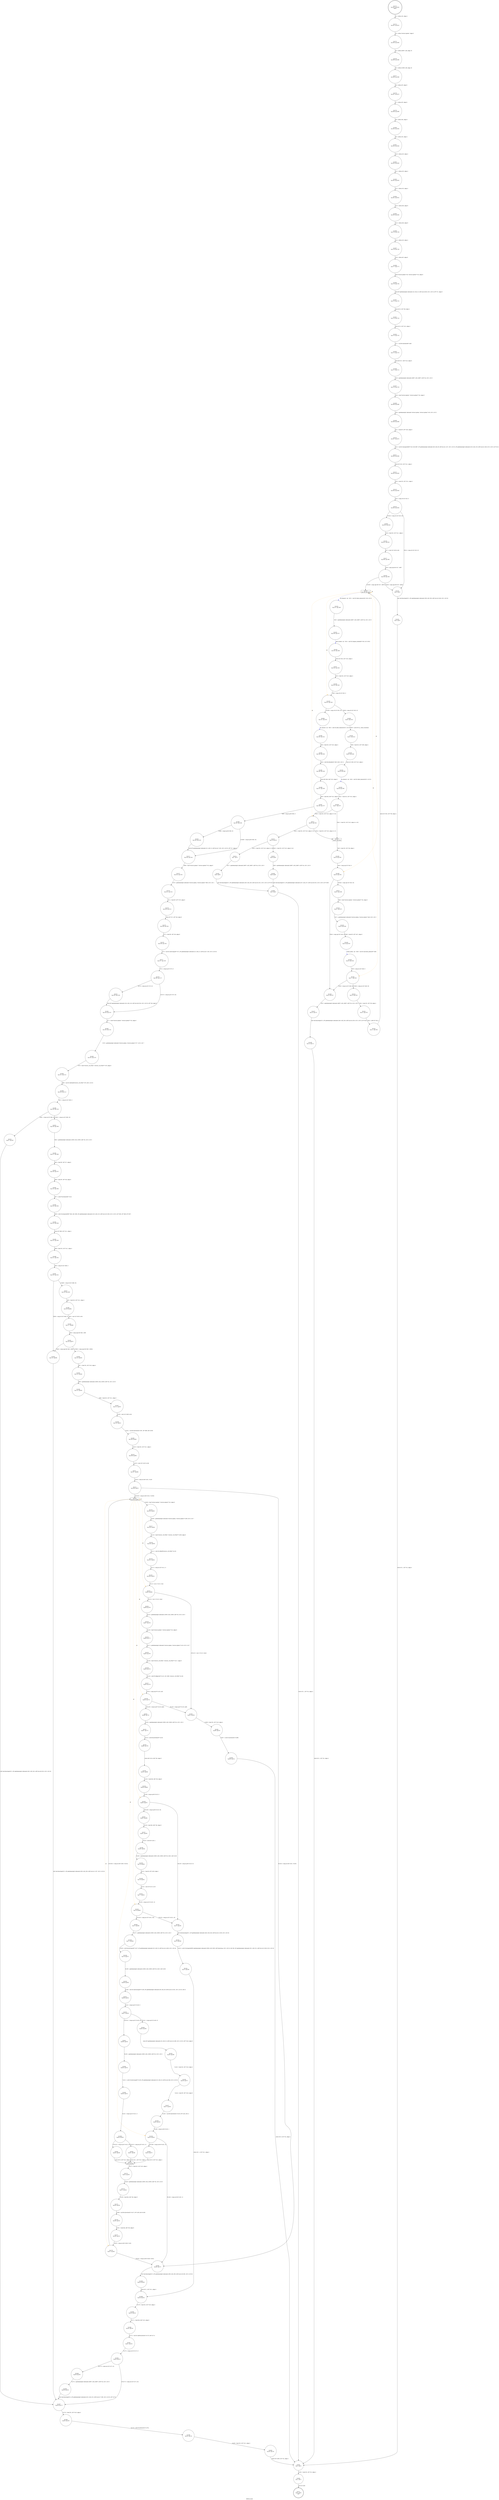 digraph deliver_local {
label="deliver_local"
1371 [label="N1371\n(rp:0, ep:0)\nexit", shape="doublecircle"]
1372 [label="N1372\n(rp:192, ep:192)\nentry", shape="doublecircle"]
1372 -> 1374 [label="%2 = alloca i32, align 4"]
1374 [label="N1374\n(rp:191, ep:191)", shape="circle"]
1374 -> 1375 [label="%3 = alloca %struct.qitem*, align 8"]
1375 [label="N1375\n(rp:190, ep:190)", shape="circle"]
1375 -> 1376 [label="%4 = alloca [4097 x i8], align 16"]
1376 [label="N1376\n(rp:189, ep:189)", shape="circle"]
1376 -> 1377 [label="%5 = alloca [1000 x i8], align 16"]
1377 [label="N1377\n(rp:188, ep:188)", shape="circle"]
1377 -> 1378 [label="%6 = alloca i8*, align 8"]
1378 [label="N1378\n(rp:187, ep:187)", shape="circle"]
1378 -> 1379 [label="%7 = alloca i8*, align 8"]
1379 [label="N1379\n(rp:186, ep:186)", shape="circle"]
1379 -> 1380 [label="%8 = alloca i64, align 8"]
1380 [label="N1380\n(rp:185, ep:185)", shape="circle"]
1380 -> 1381 [label="%9 = alloca i32, align 4"]
1381 [label="N1381\n(rp:184, ep:184)", shape="circle"]
1381 -> 1382 [label="%10 = alloca i32, align 4"]
1382 [label="N1382\n(rp:183, ep:183)", shape="circle"]
1382 -> 1383 [label="%11 = alloca i32, align 4"]
1383 [label="N1383\n(rp:182, ep:182)", shape="circle"]
1383 -> 1384 [label="%12 = alloca i32, align 4"]
1384 [label="N1384\n(rp:181, ep:181)", shape="circle"]
1384 -> 1385 [label="%13 = alloca i64, align 8"]
1385 [label="N1385\n(rp:180, ep:180)", shape="circle"]
1385 -> 1386 [label="%14 = alloca i64, align 8"]
1386 [label="N1386\n(rp:179, ep:179)", shape="circle"]
1386 -> 1387 [label="%15 = alloca i32, align 4"]
1387 [label="N1387\n(rp:178, ep:178)", shape="circle"]
1387 -> 1388 [label="%16 = alloca i8*, align 8"]
1388 [label="N1388\n(rp:177, ep:177)", shape="circle"]
1388 -> 1394 [label="store %struct.qitem* %0, %struct.qitem** %3, align 8"]
1394 [label="N1394\n(rp:176, ep:176)", shape="circle"]
1394 -> 1397 [label="store i8* getelementptr inbounds ([2 x i8], [2 x i8]* @.str.246, i32 0, i32 0), i8** %7, align 8"]
1397 [label="N1397\n(rp:175, ep:175)", shape="circle"]
1397 -> 1401 [label="store i32 0, i32* %9, align 4"]
1401 [label="N1401\n(rp:174, ep:174)", shape="circle"]
1401 -> 1404 [label="store i32 0, i32* %12, align 4"]
1404 [label="N1404\n(rp:173, ep:173)", shape="circle"]
1404 -> 1405 [label="%17 = call i64 @time(i64* null)"]
1405 [label="N1405\n(rp:172, ep:172)", shape="circle"]
1405 -> 1406 [label="store i64 %17, i64* %14, align 8"]
1406 [label="N1406\n(rp:171, ep:171)", shape="circle"]
1406 -> 1407 [label="%18 = getelementptr inbounds [4097 x i8], [4097 x i8]* %4, i32 0, i32 0"]
1407 [label="N1407\n(rp:170, ep:170)", shape="circle"]
1407 -> 1408 [label="%19 = load %struct.qitem*, %struct.qitem** %3, align 8"]
1408 [label="N1408\n(rp:169, ep:169)", shape="circle"]
1408 -> 1409 [label="%20 = getelementptr inbounds %struct.qitem, %struct.qitem* %19, i32 0, i32 2"]
1409 [label="N1409\n(rp:168, ep:168)", shape="circle"]
1409 -> 1410 [label="%21 = load i8*, i8** %20, align 8"]
1410 [label="N1410\n(rp:167, ep:167)", shape="circle"]
1410 -> 1411 [label="%22 = call i32 @snprintf(i8* %18, i64 4097, i8* getelementptr inbounds ([6 x i8], [6 x i8]* @.str.1.247, i32 0, i32 0), i8* getelementptr inbounds ([10 x i8], [10 x i8]* @.str.2.248, i32 0, i32 0), i8* %21)"]
1411 [label="N1411\n(rp:166, ep:166)", shape="circle"]
1411 -> 1412 [label="store i32 %22, i32* %11, align 4"]
1412 [label="N1412\n(rp:165, ep:165)", shape="circle"]
1412 -> 1413 [label="%23 = load i32, i32* %11, align 4"]
1413 [label="N1413\n(rp:164, ep:164)", shape="circle"]
1413 -> 1414 [label="%24 = icmp slt i32 %23, 0"]
1414 [label="N1414\n(rp:163, ep:163)", shape="circle"]
1414 -> 1605 [label="[!(%24 = icmp slt i32 %23, 0)]"]
1414 -> 1419 [label="[%24 = icmp slt i32 %23, 0]"]
1416 [label="N1416\n(rp:161, ep:161)", shape="circle"]
1416 -> 1417 [label="%27 = sext i32 %26 to i64"]
1417 [label="N1417\n(rp:160, ep:160)", shape="circle"]
1417 -> 1418 [label="%28 = icmp uge i64 %27, 4097"]
1418 [label="N1418\n(rp:159, ep:159)", shape="circle"]
1418 -> 1419 [label="[%28 = icmp uge i64 %27, 4097]"]
1418 -> 1423 [label="[!(%28 = icmp uge i64 %27, 4097)]"]
1419 [label="N1419\n(rp:4, ep:4)", shape="circle"]
1419 -> 1420 [label="call void @syslog(i32 5, i8* getelementptr inbounds ([28 x i8], [28 x i8]* @.str.3.249, i32 0, i32 0))"]
1420 [label="N1420\n(rp:3, ep:3)", shape="circle"]
1420 -> 1602 [label="store i32 1, i32* %2, align 4"]
1423 [label="N1423\n(rp:158, ep:149)", shape="box"]
1423 -> 1424 [label="do_timeout --@-- %32 = call i32 @do_timeout(i32 100, i32 0)", style="dashed", color="blue"]
1423 -> 1423 [label="@", style="dashed", color="orange"]
1423 -> 1429 [label="@", style="dashed", color="orange"]
1423 -> 1445 [label="@", style="dashed", color="orange"]
1423 -> 1611 [label="@", style="dashed", color="orange"]
1423 -> 1439 [label="@", style="dashed", color="orange"]
1424 [label="N1424\n(rp:157, ep:148)", shape="circle"]
1424 -> 1425 [label="%33 = getelementptr inbounds [4097 x i8], [4097 x i8]* %4, i32 0, i32 0"]
1425 [label="N1425\n(rp:156, ep:147)", shape="circle"]
1425 -> 1426 [label="open_locked --@-- %34 = call i32 @open_locked(i8* %33, i32 1025)", style="dashed", color="blue"]
1426 [label="N1426\n(rp:155, ep:146)", shape="circle"]
1426 -> 1427 [label="store i32 %34, i32* %10, align 4"]
1427 [label="N1427\n(rp:154, ep:145)", shape="circle"]
1427 -> 1428 [label="%35 = load i32, i32* %10, align 4"]
1428 [label="N1428\n(rp:153, ep:144)", shape="circle"]
1428 -> 1429 [label="%36 = icmp slt i32 %35, 0"]
1429 [label="N1429\n(rp:152, ep:143)", shape="circle"]
1429 -> 1608 [label="[%36 = icmp slt i32 %35, 0]"]
1429 -> 1609 [label="[!(%36 = icmp slt i32 %35, 0)]"]
1432 [label="N1432\n(rp:31, ep:141)", shape="circle"]
1432 -> 1433 [label="%39 = load i32, i32* %38, align 4"]
1433 [label="N1433\n(rp:30, ep:140)", shape="circle"]
1433 -> 1434 [label="store i32 %39, i32* %15, align 4"]
1434 [label="N1434\n(rp:29, ep:139)", shape="circle"]
1434 -> 1435 [label="do_timeout --@-- %40 = call i32 @do_timeout(i32 0, i32 0)", style="dashed", color="blue"]
1435 [label="N1435\n(rp:28, ep:138)", shape="circle"]
1435 -> 1436 [label="%41 = load i32, i32* %15, align 4"]
1436 [label="N1436\n(rp:27, ep:137)", shape="circle"]
1436 -> 1611 [label="[%41 = load i32, i32* %15, align 4!=13]"]
1436 -> 1437 [label="[%41 = load i32, i32* %15, align 4==13]"]
1437 [label="N1437\n(rp:25, ep:136)", shape="box"]
1437 -> 1438 [label="%43 = load i32, i32* %9, align 4"]
1438 [label="N1438\n(rp:24, ep:135)", shape="circle"]
1438 -> 1439 [label="%44 = icmp sgt i32 %43, 0"]
1439 [label="N1439\n(rp:23, ep:134)", shape="circle"]
1439 -> 1617 [label="[!(%44 = icmp sgt i32 %43, 0)]"]
1439 -> 1446 [label="[%44 = icmp sgt i32 %43, 0]"]
1441 [label="N1441\n(rp:21, ep:157)", shape="circle"]
1441 -> 1442 [label="%47 = getelementptr inbounds %struct.qitem, %struct.qitem* %46, i32 0, i32 2"]
1442 [label="N1442\n(rp:20, ep:156)", shape="circle"]
1442 -> 1443 [label="%48 = load i8*, i8** %47, align 8"]
1443 [label="N1443\n(rp:19, ep:155)", shape="circle"]
1443 -> 1444 [label="create_mbox --@-- %49 = call i32 @create_mbox(i8* %48)", style="dashed", color="blue"]
1444 [label="N1444\n(rp:18, ep:154)", shape="circle"]
1444 -> 1445 [label="%50 = icmp ne i32 %49, 0"]
1445 [label="N1445\n(rp:17, ep:153)", shape="circle"]
1445 -> 1619 [label="[!(%50 = icmp ne i32 %49, 0)]"]
1445 -> 1446 [label="[%50 = icmp ne i32 %49, 0]"]
1446 [label="N1446\n(rp:16, ep:13)", shape="circle"]
1446 -> 1447 [label="%52 = getelementptr inbounds [4097 x i8], [4097 x i8]* %4, i32 0, i32 0"]
1447 [label="N1447\n(rp:15, ep:12)", shape="circle"]
1447 -> 1448 [label="call void @syslog(i32 3, i8* getelementptr inbounds ([45 x i8], [45 x i8]* @.str.4.250, i32 0, i32 0), i8* %52)"]
1448 [label="N1448\n(rp:14, ep:11)", shape="circle"]
1448 -> 1602 [label="store i32 1, i32* %2, align 4"]
1451 [label="N1451\n(rp:12, ep:151)", shape="circle"]
1451 -> 1452 [label="%55 = add i32 %54, 1"]
1452 [label="N1452\n(rp:11, ep:150)", shape="circle"]
1452 -> 1423 [label="store i32 %55, i32* %9, align 4"]
1455 [label="N1455\n(rp:6, ep:6)", shape="circle"]
1455 -> 1460 [label="call void @syslog(i32 5, i8* getelementptr inbounds ([43 x i8], [43 x i8]* @.str.5.251, i32 0, i32 0), i8* %57)"]
1458 [label="N1458\n(rp:8, ep:8)", shape="circle"]
1458 -> 1460 [label="call void @syslog(i32 5, i8* getelementptr inbounds ([47 x i8], [47 x i8]* @.str.6.252, i32 0, i32 0), i8* %59)"]
1460 [label="N1460\n(rp:5, ep:5)", shape="circle"]
1460 -> 1602 [label="store i32 1, i32* %2, align 4"]
1463 [label="N1463\n(rp:150, ep:131)", shape="circle"]
1463 -> 1464 [label="%63 = load i32, i32* %10, align 4"]
1464 [label="N1464\n(rp:149, ep:130)", shape="circle"]
1464 -> 1465 [label="%64 = call i64 @lseek(i32 %63, i64 0, i32 2)"]
1465 [label="N1465\n(rp:148, ep:129)", shape="circle"]
1465 -> 1466 [label="store i64 %64, i64* %13, align 8"]
1466 [label="N1466\n(rp:147, ep:128)", shape="circle"]
1466 -> 1467 [label="%65 = load i64, i64* %13, align 8"]
1467 [label="N1467\n(rp:146, ep:127)", shape="circle"]
1467 -> 1468 [label="%66 = icmp eq i64 %65, 0"]
1468 [label="N1468\n(rp:145, ep:126)", shape="circle"]
1468 -> 1620 [label="[%66 = icmp eq i64 %65, 0]"]
1468 -> 1471 [label="[!(%66 = icmp eq i64 %65, 0)]"]
1471 [label="N1471\n(rp:143, ep:124)", shape="circle"]
1471 -> 1472 [label="%69 = load %struct.qitem*, %struct.qitem** %3, align 8"]
1472 [label="N1472\n(rp:142, ep:123)", shape="circle"]
1472 -> 1473 [label="%70 = getelementptr inbounds %struct.qitem, %struct.qitem* %69, i32 0, i32 1"]
1473 [label="N1473\n(rp:141, ep:122)", shape="circle"]
1473 -> 1474 [label="%71 = load i8*, i8** %70, align 8"]
1474 [label="N1474\n(rp:140, ep:121)", shape="circle"]
1474 -> 1475 [label="store i8* %71, i8** %6, align 8"]
1475 [label="N1475\n(rp:139, ep:120)", shape="circle"]
1475 -> 1476 [label="%72 = load i8*, i8** %6, align 8"]
1476 [label="N1476\n(rp:138, ep:119)", shape="circle"]
1476 -> 1477 [label="%73 = call i32 @strcmp(i8* %72, i8* getelementptr inbounds ([1 x i8], [1 x i8]* @.str.7.253, i32 0, i32 0))"]
1477 [label="N1477\n(rp:137, ep:118)", shape="circle"]
1477 -> 1478 [label="%74 = icmp eq i32 %73, 0"]
1478 [label="N1478\n(rp:136, ep:117)", shape="circle"]
1478 -> 1622 [label="[%74 = icmp eq i32 %73, 0]"]
1478 -> 1481 [label="[!(%74 = icmp eq i32 %73, 0)]"]
1481 [label="N1481\n(rp:134, ep:115)", shape="circle"]
1481 -> 1482 [label="%77 = load %struct.qitem*, %struct.qitem** %3, align 8"]
1482 [label="N1482\n(rp:133, ep:114)", shape="circle"]
1482 -> 1483 [label="%78 = getelementptr inbounds %struct.qitem, %struct.qitem* %77, i32 0, i32 7"]
1483 [label="N1483\n(rp:132, ep:113)", shape="circle"]
1483 -> 1484 [label="%79 = load %struct._IO_FILE*, %struct._IO_FILE** %78, align 8"]
1484 [label="N1484\n(rp:131, ep:112)", shape="circle"]
1484 -> 1485 [label="%80 = call i32 @fseek(%struct._IO_FILE* %79, i64 0, i32 0)"]
1485 [label="N1485\n(rp:130, ep:111)", shape="circle"]
1485 -> 1486 [label="%81 = icmp ne i32 %80, 0"]
1486 [label="N1486\n(rp:129, ep:110)", shape="circle"]
1486 -> 1624 [label="[%81 = icmp ne i32 %80, 0]"]
1486 -> 1625 [label="[!(%81 = icmp ne i32 %80, 0)]"]
1490 [label="N1490\n(rp:127, ep:108)", shape="circle"]
1490 -> 1491 [label="%85 = load i8*, i8** %7, align 8"]
1491 [label="N1491\n(rp:126, ep:107)", shape="circle"]
1491 -> 1492 [label="%86 = load i8*, i8** %6, align 8"]
1492 [label="N1492\n(rp:125, ep:106)", shape="circle"]
1492 -> 1493 [label="%87 = call i8* @ctime(i64* %14)"]
1493 [label="N1493\n(rp:124, ep:105)", shape="circle"]
1493 -> 1494 [label="%88 = call i32 @snprintf(i8* %84, i64 1000, i8* getelementptr inbounds ([13 x i8], [13 x i8]* @.str.10.256, i32 0, i32 0), i8* %85, i8* %86, i8* %87)"]
1494 [label="N1494\n(rp:123, ep:104)", shape="circle"]
1494 -> 1495 [label="store i32 %88, i32* %11, align 4"]
1495 [label="N1495\n(rp:122, ep:103)", shape="circle"]
1495 -> 1496 [label="%89 = load i32, i32* %11, align 4"]
1496 [label="N1496\n(rp:121, ep:102)", shape="circle"]
1496 -> 1497 [label="%90 = icmp slt i32 %89, 0"]
1497 [label="N1497\n(rp:120, ep:101)", shape="circle"]
1497 -> 1627 [label="[!(%90 = icmp slt i32 %89, 0)]"]
1497 -> 1502 [label="[%90 = icmp slt i32 %89, 0]"]
1499 [label="N1499\n(rp:118, ep:99)", shape="circle"]
1499 -> 1500 [label="%93 = sext i32 %92 to i64"]
1500 [label="N1500\n(rp:117, ep:98)", shape="circle"]
1500 -> 1501 [label="%94 = icmp uge i64 %93, 1000"]
1501 [label="N1501\n(rp:116, ep:97)", shape="circle"]
1501 -> 1629 [label="[!(%94 = icmp uge i64 %93, 1000)]"]
1501 -> 1502 [label="[%94 = icmp uge i64 %93, 1000]"]
1502 [label="N1502\n(rp:115, ep:96)", shape="circle"]
1502 -> 1597 [label="call void @syslog(i32 5, i8* getelementptr inbounds ([50 x i8], [50 x i8]* @.str.11.257, i32 0, i32 0))"]
1505 [label="N1505\n(rp:113, ep:94)", shape="circle"]
1505 -> 1506 [label="%98 = getelementptr inbounds [1000 x i8], [1000 x i8]* %5, i32 0, i32 0"]
1506 [label="N1506\n(rp:112, ep:93)", shape="circle"]
1506 -> 1507 [label="%99 = load i32, i32* %11, align 4"]
1507 [label="N1507\n(rp:111, ep:92)", shape="circle"]
1507 -> 1508 [label="%100 = sext i32 %99 to i64"]
1508 [label="N1508\n(rp:110, ep:91)", shape="circle"]
1508 -> 1509 [label="%101 = call i64 @write(i32 %97, i8* %98, i64 %100)"]
1509 [label="N1509\n(rp:109, ep:90)", shape="circle"]
1509 -> 1510 [label="%102 = load i32, i32* %11, align 4"]
1510 [label="N1510\n(rp:108, ep:89)", shape="circle"]
1510 -> 1511 [label="%103 = sext i32 %102 to i64"]
1511 [label="N1511\n(rp:107, ep:88)", shape="circle"]
1511 -> 1512 [label="%104 = icmp ne i64 %101, %103"]
1512 [label="N1512\n(rp:106, ep:87)", shape="circle"]
1512 -> 1585 [label="[%104 = icmp ne i64 %101, %103]"]
1512 -> 1515 [label="[!(%104 = icmp ne i64 %101, %103)]"]
1515 [label="N1515\n(rp:105, ep:86)", shape="box"]
1515 -> 1516 [label="%108 = load %struct.qitem*, %struct.qitem** %3, align 8"]
1515 -> 1515 [label="@", style="dashed", color="orange"]
1515 -> 1521 [label="@", style="dashed", color="orange"]
1515 -> 1542 [label="@", style="dashed", color="orange"]
1515 -> 1559 [label="@", style="dashed", color="orange"]
1515 -> 1528 [label="@", style="dashed", color="orange"]
1515 -> 1578 [label="@", style="dashed", color="orange"]
1515 -> 1535 [label="@", style="dashed", color="orange"]
1516 [label="N1516\n(rp:104, ep:85)", shape="circle"]
1516 -> 1517 [label="%109 = getelementptr inbounds %struct.qitem, %struct.qitem* %108, i32 0, i32 7"]
1517 [label="N1517\n(rp:103, ep:84)", shape="circle"]
1517 -> 1518 [label="%110 = load %struct._IO_FILE*, %struct._IO_FILE** %109, align 8"]
1518 [label="N1518\n(rp:102, ep:83)", shape="circle"]
1518 -> 1519 [label="%111 = call i32 @feof(%struct._IO_FILE* %110)"]
1519 [label="N1519\n(rp:101, ep:82)", shape="circle"]
1519 -> 1520 [label="%112 = icmp ne i32 %111, 0"]
1520 [label="N1520\n(rp:100, ep:81)", shape="circle"]
1520 -> 1521 [label="%113 = xor i1 %112, true"]
1521 [label="N1521\n(rp:99, ep:80)", shape="circle"]
1521 -> 1632 [label="[%113 = xor i1 %112, true]"]
1521 -> 1581 [label="[!(%113 = xor i1 %112, true)]"]
1523 [label="N1523\n(rp:97, ep:78)", shape="circle"]
1523 -> 1524 [label="%116 = load %struct.qitem*, %struct.qitem** %3, align 8"]
1524 [label="N1524\n(rp:96, ep:77)", shape="circle"]
1524 -> 1525 [label="%117 = getelementptr inbounds %struct.qitem, %struct.qitem* %116, i32 0, i32 7"]
1525 [label="N1525\n(rp:95, ep:76)", shape="circle"]
1525 -> 1526 [label="%118 = load %struct._IO_FILE*, %struct._IO_FILE** %117, align 8"]
1526 [label="N1526\n(rp:94, ep:75)", shape="circle"]
1526 -> 1527 [label="%119 = call i8* @fgets(i8* %115, i32 1000, %struct._IO_FILE* %118)"]
1527 [label="N1527\n(rp:93, ep:74)", shape="circle"]
1527 -> 1528 [label="%120 = icmp eq i8* %119, null"]
1528 [label="N1528\n(rp:92, ep:73)", shape="circle"]
1528 -> 1635 [label="[!(%120 = icmp eq i8* %119, null)]"]
1528 -> 1581 [label="[%120 = icmp eq i8* %119, null]"]
1531 [label="N1531\n(rp:87, ep:71)", shape="circle"]
1531 -> 1532 [label="%124 = call i64 @strlen(i8* %123)"]
1532 [label="N1532\n(rp:86, ep:70)", shape="circle"]
1532 -> 1533 [label="store i64 %124, i64* %8, align 8"]
1533 [label="N1533\n(rp:85, ep:69)", shape="circle"]
1533 -> 1534 [label="%125 = load i64, i64* %8, align 8"]
1534 [label="N1534\n(rp:84, ep:68)", shape="circle"]
1534 -> 1535 [label="%126 = icmp eq i64 %125, 0"]
1535 [label="N1535\n(rp:83, ep:67)", shape="circle"]
1535 -> 1637 [label="[!(%126 = icmp eq i64 %125, 0)]"]
1535 -> 1543 [label="[%126 = icmp eq i64 %125, 0]"]
1537 [label="N1537\n(rp:81, ep:65)", shape="circle"]
1537 -> 1538 [label="%129 = sub i64 %128, 1"]
1538 [label="N1538\n(rp:80, ep:64)", shape="circle"]
1538 -> 1539 [label="%130 = getelementptr inbounds [1000 x i8], [1000 x i8]* %5, i64 0, i64 %129"]
1539 [label="N1539\n(rp:79, ep:63)", shape="circle"]
1539 -> 1540 [label="%131 = load i8, i8* %130, align 1"]
1540 [label="N1540\n(rp:78, ep:62)", shape="circle"]
1540 -> 1541 [label="%132 = sext i8 %131 to i32"]
1541 [label="N1541\n(rp:77, ep:61)", shape="circle"]
1541 -> 1542 [label="%133 = icmp ne i32 %132, 10"]
1542 [label="N1542\n(rp:76, ep:60)", shape="circle"]
1542 -> 1639 [label="[!(%133 = icmp ne i32 %132, 10)]"]
1542 -> 1543 [label="[%133 = icmp ne i32 %132, 10]"]
1543 [label="N1543\n(rp:75, ep:30)", shape="circle"]
1543 -> 1544 [label="call void @syslog(i32 2, i8* getelementptr inbounds ([44 x i8], [44 x i8]* @.str.12.258, i32 0, i32 0))"]
1544 [label="N1544\n(rp:74, ep:29)", shape="circle"]
1544 -> 1545 [label="%135 = call i32 @snprintf(i8* getelementptr inbounds ([200 x i8], [200 x i8]* @errmsg, i32 0, i32 0), i64 200, i8* getelementptr inbounds ([21 x i8], [21 x i8]* @.str.13.259, i32 0, i32 0))"]
1545 [label="N1545\n(rp:73, ep:28)", shape="circle"]
1545 -> 1588 [label="store i32 -1, i32* %11, align 4"]
1548 [label="N1548\n(rp:71, ep:58)", shape="circle"]
1548 -> 1549 [label="%138 = call i64 @strspn(i8* %137, i8* getelementptr inbounds ([2 x i8], [2 x i8]* @.str.14.260, i32 0, i32 0))"]
1549 [label="N1549\n(rp:70, ep:57)", shape="circle"]
1549 -> 1550 [label="%139 = getelementptr inbounds [1000 x i8], [1000 x i8]* %5, i64 0, i64 %138"]
1550 [label="N1550\n(rp:69, ep:56)", shape="circle"]
1550 -> 1551 [label="%140 = call i32 @strncmp(i8* %139, i8* getelementptr inbounds ([6 x i8], [6 x i8]* @.str.15.261, i32 0, i32 0), i64 5)"]
1551 [label="N1551\n(rp:68, ep:55)", shape="circle"]
1551 -> 1552 [label="%141 = icmp eq i32 %140, 0"]
1552 [label="N1552\n(rp:67, ep:54)", shape="circle"]
1552 -> 1640 [label="[%141 = icmp eq i32 %140, 0]"]
1552 -> 1641 [label="[!(%141 = icmp eq i32 %140, 0)]"]
1555 [label="N1555\n(rp:59, ep:38)", shape="circle"]
1555 -> 1556 [label="%143 = load i32, i32* %10, align 4"]
1556 [label="N1556\n(rp:58, ep:37)", shape="circle"]
1556 -> 1557 [label="%144 = load i8*, i8** %16, align 8"]
1557 [label="N1557\n(rp:57, ep:36)", shape="circle"]
1557 -> 1558 [label="%145 = call i64 @write(i32 %143, i8* %144, i64 1)"]
1558 [label="N1558\n(rp:56, ep:35)", shape="circle"]
1558 -> 1559 [label="%146 = icmp ne i64 %145, 1"]
1559 [label="N1559\n(rp:55, ep:34)", shape="circle"]
1559 -> 1643 [label="[!(%146 = icmp ne i64 %145, 1)]"]
1559 -> 1585 [label="[%146 = icmp ne i64 %145, 1]"]
1564 [label="N1564\n(rp:65, ep:52)", shape="circle"]
1564 -> 1565 [label="%151 = call i32 @strcmp(i8* %150, i8* getelementptr inbounds ([2 x i8], [2 x i8]* @.str.246, i32 0, i32 0))"]
1565 [label="N1565\n(rp:64, ep:51)", shape="circle"]
1565 -> 1566 [label="%152 = icmp eq i32 %151, 0"]
1566 [label="N1566\n(rp:63, ep:50)", shape="circle"]
1566 -> 1644 [label="[%152 = icmp eq i32 %151, 0]"]
1566 -> 1645 [label="[!(%152 = icmp eq i32 %151, 0)]"]
1572 [label="N1572\n(rp:53, ep:46)", shape="box"]
1572 -> 1573 [label="%157 = load i32, i32* %10, align 4"]
1573 [label="N1573\n(rp:52, ep:45)", shape="circle"]
1573 -> 1574 [label="%158 = getelementptr inbounds [1000 x i8], [1000 x i8]* %5, i32 0, i32 0"]
1574 [label="N1574\n(rp:51, ep:44)", shape="circle"]
1574 -> 1575 [label="%159 = load i64, i64* %8, align 8"]
1575 [label="N1575\n(rp:50, ep:43)", shape="circle"]
1575 -> 1576 [label="%160 = call i64 @write(i32 %157, i8* %158, i64 %159)"]
1576 [label="N1576\n(rp:49, ep:42)", shape="circle"]
1576 -> 1577 [label="%161 = load i64, i64* %8, align 8"]
1577 [label="N1577\n(rp:48, ep:41)", shape="circle"]
1577 -> 1578 [label="%162 = icmp ne i64 %160, %161"]
1578 [label="N1578\n(rp:47, ep:40)", shape="circle"]
1578 -> 1585 [label="[%162 = icmp ne i64 %160, %161]"]
1578 -> 1515 [label="[!(%162 = icmp ne i64 %160, %161)]"]
1581 [label="N1581\n(rp:91, ep:33)", shape="circle"]
1581 -> 1582 [label="%166 = load i32, i32* %10, align 4"]
1582 [label="N1582\n(rp:90, ep:32)", shape="circle"]
1582 -> 1583 [label="%167 = call i32 @close(i32 %166)"]
1583 [label="N1583\n(rp:89, ep:31)", shape="circle"]
1583 -> 1602 [label="store i32 0, i32* %2, align 4"]
1585 [label="N1585\n(rp:46, ep:27)", shape="circle"]
1585 -> 1586 [label="call void @syslog(i32 3, i8* getelementptr inbounds ([39 x i8], [39 x i8]* @.str.16.262, i32 0, i32 0))"]
1586 [label="N1586\n(rp:45, ep:26)", shape="circle"]
1586 -> 1588 [label="store i32 1, i32* %11, align 4"]
1588 [label="N1588\n(rp:44, ep:25)", shape="circle"]
1588 -> 1589 [label="%170 = load i32, i32* %10, align 4"]
1589 [label="N1589\n(rp:43, ep:24)", shape="circle"]
1589 -> 1590 [label="%171 = load i64, i64* %13, align 8"]
1590 [label="N1590\n(rp:42, ep:23)", shape="circle"]
1590 -> 1591 [label="%172 = call i32 @ftruncate(i32 %170, i64 %171)"]
1591 [label="N1591\n(rp:41, ep:22)", shape="circle"]
1591 -> 1592 [label="%173 = icmp ne i32 %172, 0"]
1592 [label="N1592\n(rp:40, ep:21)", shape="circle"]
1592 -> 1648 [label="[%173 = icmp ne i32 %172, 0]"]
1592 -> 1597 [label="[!(%173 = icmp ne i32 %172, 0)]"]
1594 [label="N1594\n(rp:38, ep:19)", shape="circle"]
1594 -> 1597 [label="call void @syslog(i32 4, i8* getelementptr inbounds ([31 x i8], [31 x i8]* @.str.17.263, i32 0, i32 0), i8* %175)"]
1597 [label="N1597\n(rp:36, ep:17)", shape="circle"]
1597 -> 1598 [label="%178 = load i32, i32* %10, align 4"]
1598 [label="N1598\n(rp:35, ep:16)", shape="circle"]
1598 -> 1599 [label="%179 = call i32 @close(i32 %178)"]
1599 [label="N1599\n(rp:34, ep:15)", shape="circle"]
1599 -> 1600 [label="%180 = load i32, i32* %11, align 4"]
1600 [label="N1600\n(rp:33, ep:14)", shape="circle"]
1600 -> 1602 [label="store i32 %180, i32* %2, align 4"]
1602 [label="N1602\n(rp:2, ep:2)", shape="circle"]
1602 -> 1603 [label="%182 = load i32, i32* %2, align 4"]
1603 [label="N1603\n(rp:1, ep:1)", shape="circle"]
1603 -> 1371 [label="ret i32 %182"]
1605 [label="N1605\n(rp:162, ep:162)", shape="circle"]
1605 -> 1416 [label="%26 = load i32, i32* %11, align 4"]
1608 [label="N1608\n(rp:32, ep:142)", shape="circle"]
1608 -> 1432 [label="%38 = call i32* @__errno_location()"]
1609 [label="N1609\n(rp:151, ep:132)", shape="circle"]
1609 -> 1463 [label="do_timeout --@-- %62 = call i32 @do_timeout(i32 0, i32 0)", style="dashed", color="blue"]
1611 [label="N1611\n(rp:26, ep:133)", shape="circle"]
1611 -> 1613 [label="[%41 = load i32, i32* %15, align 4!=2]"]
1611 -> 1437 [label="[%41 = load i32, i32* %15, align 4==2]"]
1613 [label="N1613\n(rp:10, ep:10)", shape="circle"]
1613 -> 1614 [label="[%41 = load i32, i32* %15, align 4==4]"]
1613 -> 1615 [label="[%41 = load i32, i32* %15, align 4!=4]"]
1614 [label="N1614\n(rp:7, ep:7)", shape="circle"]
1614 -> 1455 [label="%57 = getelementptr inbounds [4097 x i8], [4097 x i8]* %4, i32 0, i32 0"]
1615 [label="N1615\n(rp:9, ep:9)", shape="circle"]
1615 -> 1458 [label="%59 = getelementptr inbounds [4097 x i8], [4097 x i8]* %4, i32 0, i32 0"]
1617 [label="N1617\n(rp:22, ep:158)", shape="circle"]
1617 -> 1441 [label="%46 = load %struct.qitem*, %struct.qitem** %3, align 8"]
1619 [label="N1619\n(rp:13, ep:152)", shape="circle"]
1619 -> 1451 [label="%54 = load i32, i32* %9, align 4"]
1620 [label="N1620\n(rp:144, ep:125)", shape="circle"]
1620 -> 1471 [label="store i8* getelementptr inbounds ([1 x i8], [1 x i8]* @.str.7.253, i32 0, i32 0), i8** %7, align 8"]
1622 [label="N1622\n(rp:135, ep:116)", shape="circle"]
1622 -> 1481 [label="store i8* getelementptr inbounds ([14 x i8], [14 x i8]* @.str.8.254, i32 0, i32 0), i8** %6, align 8"]
1624 [label="N1624\n(rp:37, ep:18)", shape="circle"]
1624 -> 1597 [label="call void @syslog(i32 5, i8* getelementptr inbounds ([42 x i8], [42 x i8]* @.str.9.255, i32 0, i32 0))"]
1625 [label="N1625\n(rp:128, ep:109)", shape="circle"]
1625 -> 1490 [label="%84 = getelementptr inbounds [1000 x i8], [1000 x i8]* %5, i32 0, i32 0"]
1627 [label="N1627\n(rp:119, ep:100)", shape="circle"]
1627 -> 1499 [label="%92 = load i32, i32* %11, align 4"]
1629 [label="N1629\n(rp:114, ep:95)", shape="circle"]
1629 -> 1505 [label="%97 = load i32, i32* %10, align 4"]
1632 [label="N1632\n(rp:98, ep:79)", shape="circle"]
1632 -> 1523 [label="%115 = getelementptr inbounds [1000 x i8], [1000 x i8]* %5, i32 0, i32 0"]
1635 [label="N1635\n(rp:88, ep:72)", shape="circle"]
1635 -> 1531 [label="%123 = getelementptr inbounds [1000 x i8], [1000 x i8]* %5, i32 0, i32 0"]
1637 [label="N1637\n(rp:82, ep:66)", shape="circle"]
1637 -> 1537 [label="%128 = load i64, i64* %8, align 8"]
1639 [label="N1639\n(rp:72, ep:59)", shape="circle"]
1639 -> 1548 [label="%137 = getelementptr inbounds [1000 x i8], [1000 x i8]* %5, i32 0, i32 0"]
1640 [label="N1640\n(rp:60, ep:39)", shape="circle"]
1640 -> 1555 [label="store i8* getelementptr inbounds ([2 x i8], [2 x i8]* @.str.14.260, i32 0, i32 0), i8** %16, align 8"]
1641 [label="N1641\n(rp:66, ep:53)", shape="circle"]
1641 -> 1564 [label="%150 = getelementptr inbounds [1000 x i8], [1000 x i8]* %5, i32 0, i32 0"]
1643 [label="N1643\n(rp:54, ep:47)", shape="circle"]
1643 -> 1572 [label="store i32 0, i32* %12, align 4"]
1644 [label="N1644\n(rp:61, ep:48)", shape="circle"]
1644 -> 1572 [label="store i32 1, i32* %12, align 4"]
1645 [label="N1645\n(rp:62, ep:49)", shape="circle"]
1645 -> 1572 [label="store i32 0, i32* %12, align 4"]
1648 [label="N1648\n(rp:39, ep:20)", shape="circle"]
1648 -> 1594 [label="%175 = getelementptr inbounds [4097 x i8], [4097 x i8]* %4, i32 0, i32 0"]
}
